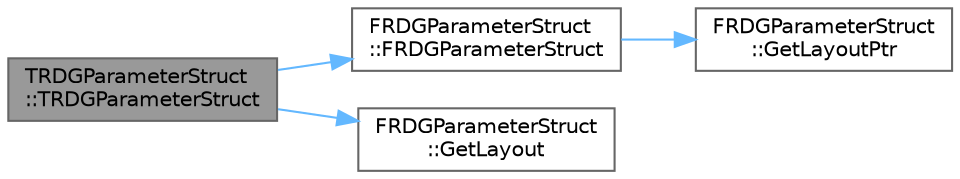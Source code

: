 digraph "TRDGParameterStruct::TRDGParameterStruct"
{
 // INTERACTIVE_SVG=YES
 // LATEX_PDF_SIZE
  bgcolor="transparent";
  edge [fontname=Helvetica,fontsize=10,labelfontname=Helvetica,labelfontsize=10];
  node [fontname=Helvetica,fontsize=10,shape=box,height=0.2,width=0.4];
  rankdir="LR";
  Node1 [id="Node000001",label="TRDGParameterStruct\l::TRDGParameterStruct",height=0.2,width=0.4,color="gray40", fillcolor="grey60", style="filled", fontcolor="black",tooltip=" "];
  Node1 -> Node2 [id="edge1_Node000001_Node000002",color="steelblue1",style="solid",tooltip=" "];
  Node2 [id="Node000002",label="FRDGParameterStruct\l::FRDGParameterStruct",height=0.2,width=0.4,color="grey40", fillcolor="white", style="filled",URL="$d0/dda/classFRDGParameterStruct.html#a49505b26c329962d425b81f2e475a876",tooltip=" "];
  Node2 -> Node3 [id="edge2_Node000002_Node000003",color="steelblue1",style="solid",tooltip=" "];
  Node3 [id="Node000003",label="FRDGParameterStruct\l::GetLayoutPtr",height=0.2,width=0.4,color="grey40", fillcolor="white", style="filled",URL="$d0/dda/classFRDGParameterStruct.html#a1c65978b2f6b64c0f9a8013c84a7068d",tooltip=" "];
  Node1 -> Node4 [id="edge3_Node000001_Node000004",color="steelblue1",style="solid",tooltip=" "];
  Node4 [id="Node000004",label="FRDGParameterStruct\l::GetLayout",height=0.2,width=0.4,color="grey40", fillcolor="white", style="filled",URL="$d0/dda/classFRDGParameterStruct.html#a4b2c8b4e4ba6093fa8d6679c2d438a8f",tooltip="Returns the layout associated with this struct."];
}
